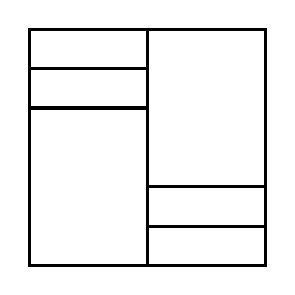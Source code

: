 \begin{tikzpicture}[very thick, scale=.5]
    \draw (0,5) rectangle (3,6);
    \draw (0,4) rectangle (3,5);
    \draw (0,0) rectangle (3,4);
    \draw (3,2) rectangle (6,6);
    \draw (3,1) rectangle (6,2);
    \draw (3,0) rectangle (6,1);
\end{tikzpicture}
